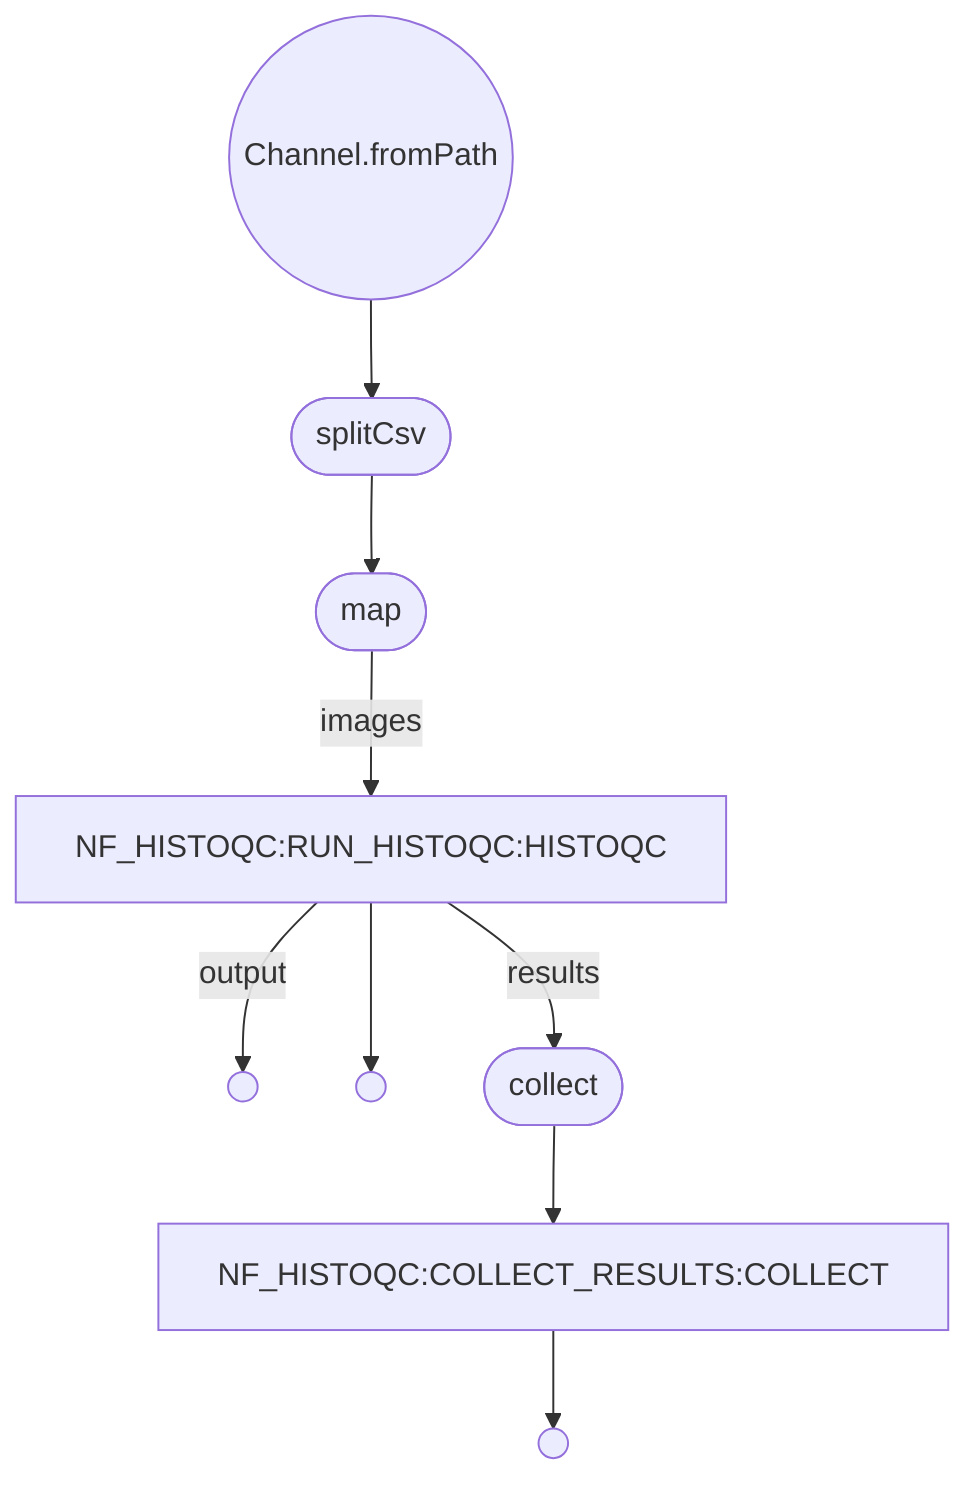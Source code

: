 flowchart TD
    p0((Channel.fromPath))
    p1([splitCsv])
    p2([map])
    p3[NF_HISTOQC:RUN_HISTOQC:HISTOQC]
    p4(( ))
    p5(( ))
    p6([collect])
    p7[NF_HISTOQC:COLLECT_RESULTS:COLLECT]
    p8(( ))
    p0 --> p1
    p1 --> p2
    p2 -->|images| p3
    p3 -->|results| p6
    p3 --> p5
    p3 -->|output| p4
    p6 --> p7
    p7 --> p8